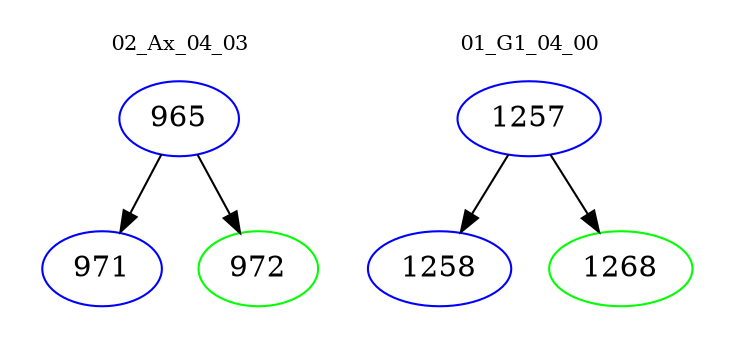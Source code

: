 digraph{
subgraph cluster_0 {
color = white
label = "02_Ax_04_03";
fontsize=10;
T0_965 [label="965", color="blue"]
T0_965 -> T0_971 [color="black"]
T0_971 [label="971", color="blue"]
T0_965 -> T0_972 [color="black"]
T0_972 [label="972", color="green"]
}
subgraph cluster_1 {
color = white
label = "01_G1_04_00";
fontsize=10;
T1_1257 [label="1257", color="blue"]
T1_1257 -> T1_1258 [color="black"]
T1_1258 [label="1258", color="blue"]
T1_1257 -> T1_1268 [color="black"]
T1_1268 [label="1268", color="green"]
}
}
